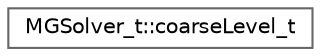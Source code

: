 digraph "Graphical Class Hierarchy"
{
 // LATEX_PDF_SIZE
  bgcolor="transparent";
  edge [fontname=Helvetica,fontsize=10,labelfontname=Helvetica,labelfontsize=10];
  node [fontname=Helvetica,fontsize=10,shape=box,height=0.2,width=0.4];
  rankdir="LR";
  Node0 [id="Node000000",label="MGSolver_t::coarseLevel_t",height=0.2,width=0.4,color="grey40", fillcolor="white", style="filled",URL="$classMGSolver__t_1_1coarseLevel__t.html",tooltip=" "];
}
